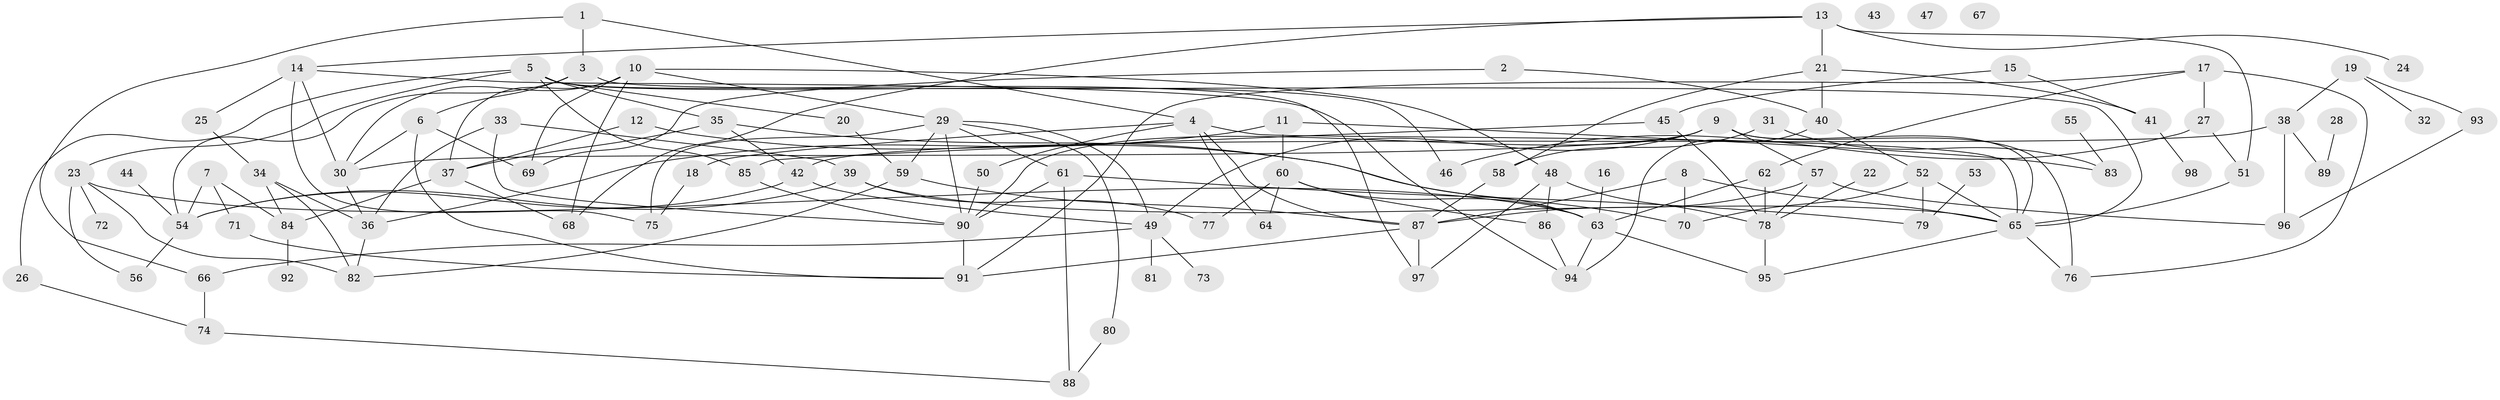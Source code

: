 // coarse degree distribution, {3: 0.3088235294117647, 4: 0.1323529411764706, 5: 0.07352941176470588, 10: 0.029411764705882353, 13: 0.014705882352941176, 12: 0.014705882352941176, 9: 0.029411764705882353, 2: 0.14705882352941177, 7: 0.029411764705882353, 1: 0.1323529411764706, 8: 0.014705882352941176, 6: 0.029411764705882353, 0: 0.04411764705882353}
// Generated by graph-tools (version 1.1) at 2025/16/03/04/25 18:16:28]
// undirected, 98 vertices, 160 edges
graph export_dot {
graph [start="1"]
  node [color=gray90,style=filled];
  1;
  2;
  3;
  4;
  5;
  6;
  7;
  8;
  9;
  10;
  11;
  12;
  13;
  14;
  15;
  16;
  17;
  18;
  19;
  20;
  21;
  22;
  23;
  24;
  25;
  26;
  27;
  28;
  29;
  30;
  31;
  32;
  33;
  34;
  35;
  36;
  37;
  38;
  39;
  40;
  41;
  42;
  43;
  44;
  45;
  46;
  47;
  48;
  49;
  50;
  51;
  52;
  53;
  54;
  55;
  56;
  57;
  58;
  59;
  60;
  61;
  62;
  63;
  64;
  65;
  66;
  67;
  68;
  69;
  70;
  71;
  72;
  73;
  74;
  75;
  76;
  77;
  78;
  79;
  80;
  81;
  82;
  83;
  84;
  85;
  86;
  87;
  88;
  89;
  90;
  91;
  92;
  93;
  94;
  95;
  96;
  97;
  98;
  1 -- 3;
  1 -- 4;
  1 -- 66;
  2 -- 40;
  2 -- 69;
  3 -- 6;
  3 -- 54;
  3 -- 65;
  4 -- 18;
  4 -- 50;
  4 -- 64;
  4 -- 65;
  4 -- 87;
  5 -- 20;
  5 -- 23;
  5 -- 26;
  5 -- 35;
  5 -- 46;
  5 -- 85;
  5 -- 97;
  6 -- 30;
  6 -- 69;
  6 -- 91;
  7 -- 54;
  7 -- 71;
  7 -- 84;
  8 -- 65;
  8 -- 70;
  8 -- 87;
  9 -- 30;
  9 -- 49;
  9 -- 57;
  9 -- 65;
  9 -- 76;
  9 -- 90;
  10 -- 29;
  10 -- 30;
  10 -- 37;
  10 -- 48;
  10 -- 68;
  10 -- 69;
  11 -- 36;
  11 -- 60;
  11 -- 83;
  12 -- 37;
  12 -- 70;
  13 -- 14;
  13 -- 21;
  13 -- 24;
  13 -- 51;
  13 -- 68;
  14 -- 25;
  14 -- 30;
  14 -- 75;
  14 -- 94;
  15 -- 41;
  15 -- 45;
  16 -- 63;
  17 -- 27;
  17 -- 62;
  17 -- 76;
  17 -- 91;
  18 -- 75;
  19 -- 32;
  19 -- 38;
  19 -- 93;
  20 -- 59;
  21 -- 40;
  21 -- 41;
  21 -- 58;
  22 -- 78;
  23 -- 56;
  23 -- 63;
  23 -- 72;
  23 -- 82;
  25 -- 34;
  26 -- 74;
  27 -- 46;
  27 -- 51;
  28 -- 89;
  29 -- 49;
  29 -- 59;
  29 -- 61;
  29 -- 75;
  29 -- 80;
  29 -- 90;
  30 -- 36;
  31 -- 58;
  31 -- 83;
  33 -- 36;
  33 -- 39;
  33 -- 90;
  34 -- 36;
  34 -- 82;
  34 -- 84;
  35 -- 37;
  35 -- 42;
  35 -- 63;
  36 -- 82;
  37 -- 68;
  37 -- 84;
  38 -- 42;
  38 -- 89;
  38 -- 96;
  39 -- 54;
  39 -- 65;
  39 -- 77;
  40 -- 52;
  40 -- 94;
  41 -- 98;
  42 -- 49;
  42 -- 54;
  44 -- 54;
  45 -- 78;
  45 -- 85;
  48 -- 78;
  48 -- 86;
  48 -- 97;
  49 -- 66;
  49 -- 73;
  49 -- 81;
  50 -- 90;
  51 -- 65;
  52 -- 65;
  52 -- 70;
  52 -- 79;
  53 -- 79;
  54 -- 56;
  55 -- 83;
  57 -- 78;
  57 -- 87;
  57 -- 96;
  58 -- 87;
  59 -- 82;
  59 -- 87;
  60 -- 63;
  60 -- 64;
  60 -- 77;
  60 -- 86;
  61 -- 79;
  61 -- 88;
  61 -- 90;
  62 -- 63;
  62 -- 78;
  63 -- 94;
  63 -- 95;
  65 -- 76;
  65 -- 95;
  66 -- 74;
  71 -- 91;
  74 -- 88;
  78 -- 95;
  80 -- 88;
  84 -- 92;
  85 -- 90;
  86 -- 94;
  87 -- 91;
  87 -- 97;
  90 -- 91;
  93 -- 96;
}
